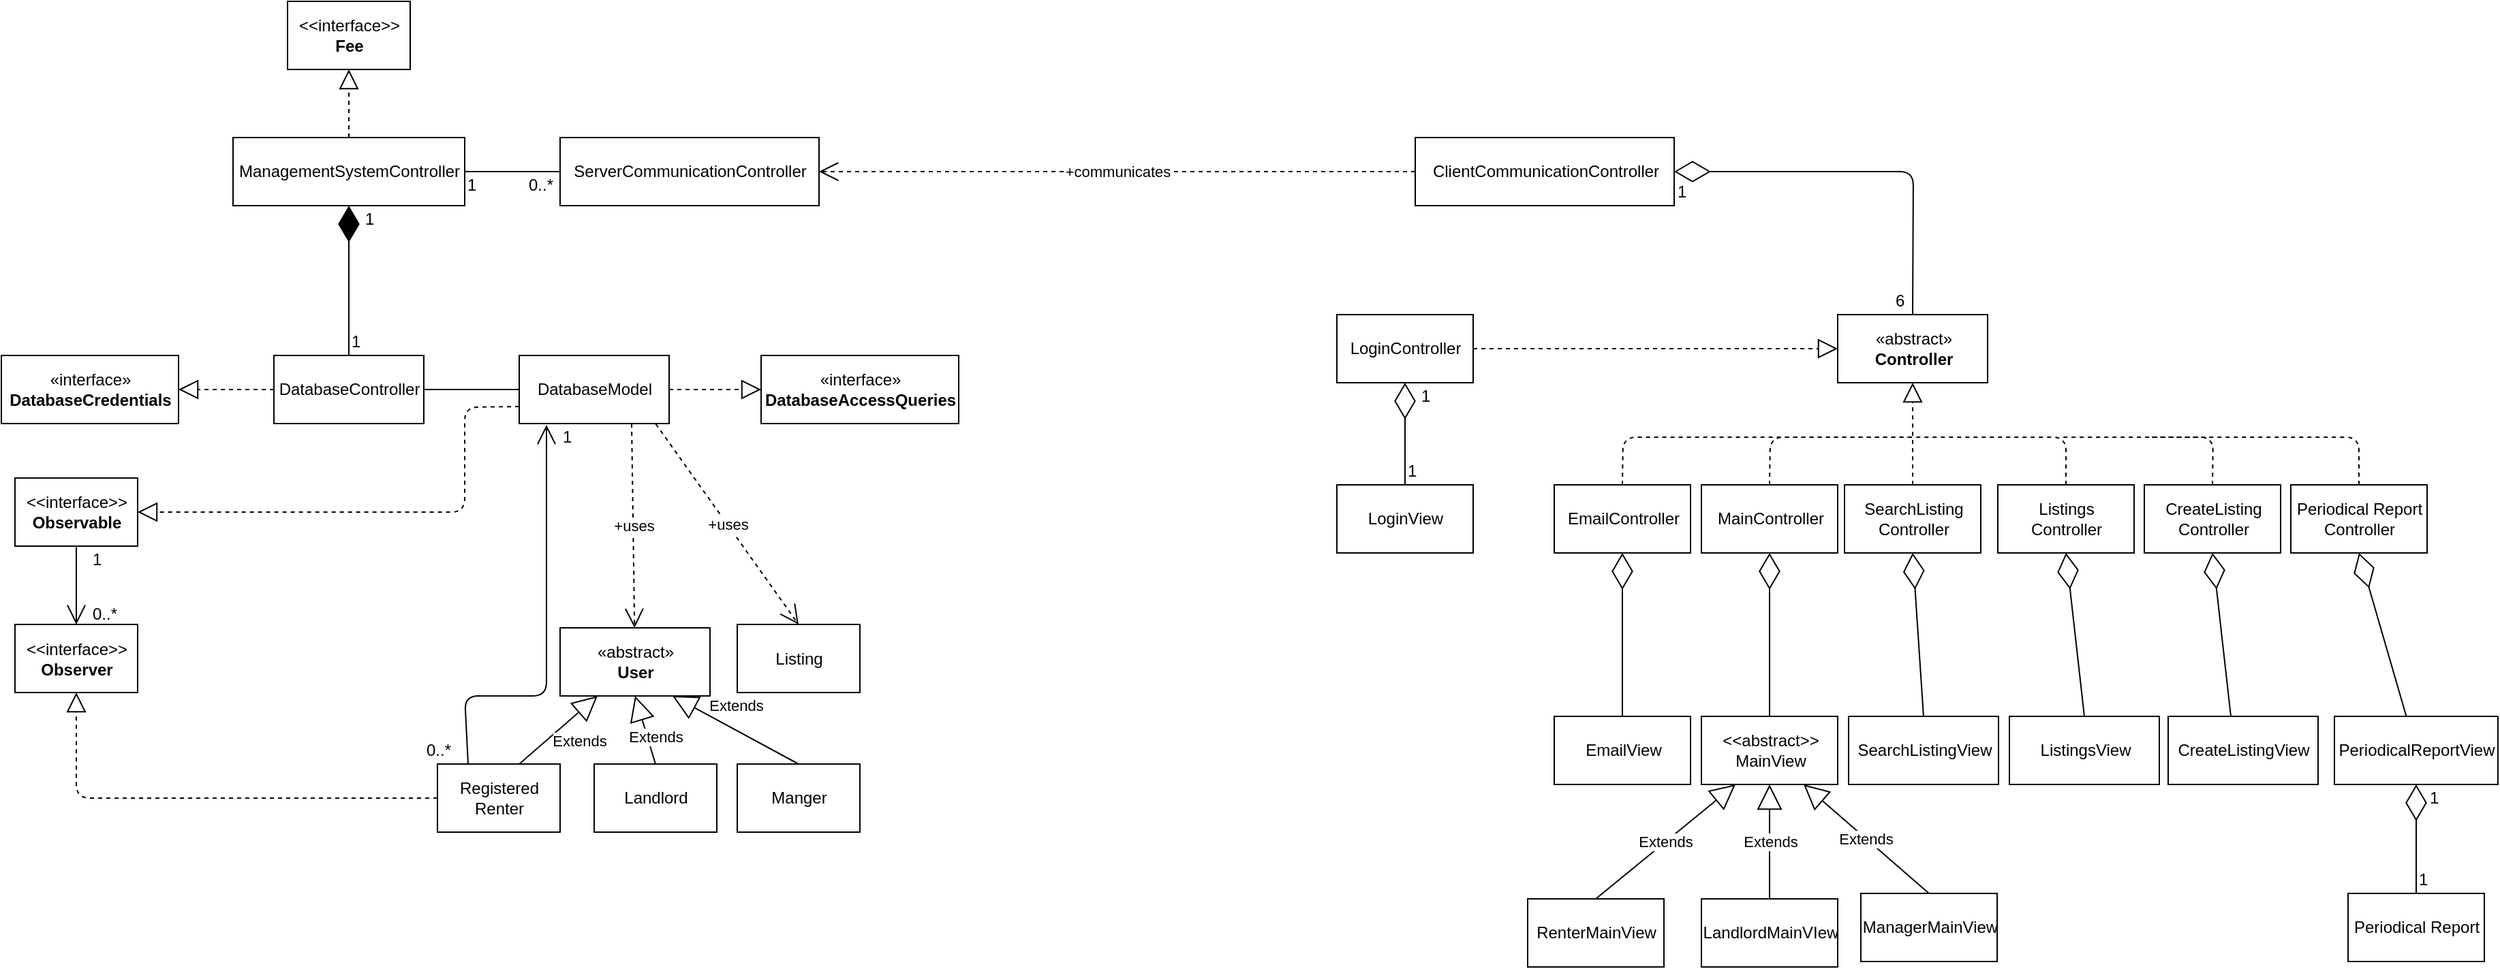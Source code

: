 <mxfile version="12.1.7" type="device" pages="1"><diagram id="gqZoYAKQzaDErdFty2Iq" name="Page-1"><mxGraphModel dx="2196" dy="784" grid="1" gridSize="10" guides="1" tooltips="1" connect="1" arrows="1" fold="1" page="1" pageScale="1" pageWidth="1100" pageHeight="850" math="0" shadow="0"><root><mxCell id="0"/><mxCell id="1" parent="0"/><mxCell id="0hAv5DXlHnvatLa24td2-13" style="edgeStyle=orthogonalEdgeStyle;rounded=0;orthogonalLoop=1;jettySize=auto;html=1;exitX=1;exitY=0.5;exitDx=0;exitDy=0;entryX=0;entryY=0.5;entryDx=0;entryDy=0;endArrow=none;endFill=0;" edge="1" parent="1" source="0hAv5DXlHnvatLa24td2-1" target="0hAv5DXlHnvatLa24td2-4"><mxGeometry relative="1" as="geometry"/></mxCell><mxCell id="0hAv5DXlHnvatLa24td2-1" value="ManagementSystemController" style="html=1;" vertex="1" parent="1"><mxGeometry x="30" y="290" width="170" height="50" as="geometry"/></mxCell><mxCell id="0hAv5DXlHnvatLa24td2-4" value="ServerCommunicationController" style="html=1;" vertex="1" parent="1"><mxGeometry x="270" y="290" width="190" height="50" as="geometry"/></mxCell><mxCell id="0hAv5DXlHnvatLa24td2-18" style="edgeStyle=orthogonalEdgeStyle;rounded=0;orthogonalLoop=1;jettySize=auto;html=1;exitX=1;exitY=0.5;exitDx=0;exitDy=0;entryX=0;entryY=0.5;entryDx=0;entryDy=0;endArrow=none;endFill=0;" edge="1" parent="1" source="0hAv5DXlHnvatLa24td2-7" target="0hAv5DXlHnvatLa24td2-17"><mxGeometry relative="1" as="geometry"/></mxCell><mxCell id="0hAv5DXlHnvatLa24td2-7" value="DatabaseController" style="html=1;" vertex="1" parent="1"><mxGeometry x="60" y="450" width="110" height="50" as="geometry"/></mxCell><mxCell id="0hAv5DXlHnvatLa24td2-9" value="«interface»&lt;br&gt;&lt;b&gt;DatabaseCredentials&lt;/b&gt;" style="html=1;" vertex="1" parent="1"><mxGeometry x="-140" y="450" width="130" height="50" as="geometry"/></mxCell><mxCell id="0hAv5DXlHnvatLa24td2-11" value="" style="endArrow=block;dashed=1;endFill=0;endSize=12;html=1;exitX=0;exitY=0.5;exitDx=0;exitDy=0;entryX=1;entryY=0.5;entryDx=0;entryDy=0;" edge="1" parent="1" source="0hAv5DXlHnvatLa24td2-7" target="0hAv5DXlHnvatLa24td2-9"><mxGeometry width="160" relative="1" as="geometry"><mxPoint x="170" y="115" as="sourcePoint"/><mxPoint x="115" y="80" as="targetPoint"/></mxGeometry></mxCell><mxCell id="0hAv5DXlHnvatLa24td2-14" value="ClientCommunicationController" style="html=1;" vertex="1" parent="1"><mxGeometry x="897.5" y="290" width="190" height="50" as="geometry"/></mxCell><mxCell id="0hAv5DXlHnvatLa24td2-15" value="" style="endArrow=diamondThin;endFill=1;endSize=24;html=1;" edge="1" parent="1" target="0hAv5DXlHnvatLa24td2-1"><mxGeometry width="160" relative="1" as="geometry"><mxPoint x="115" y="450" as="sourcePoint"/><mxPoint x="300" y="410" as="targetPoint"/></mxGeometry></mxCell><mxCell id="0hAv5DXlHnvatLa24td2-16" value="+communicates" style="endArrow=open;endSize=12;dashed=1;html=1;entryX=1;entryY=0.5;entryDx=0;entryDy=0;exitX=0;exitY=0.5;exitDx=0;exitDy=0;" edge="1" parent="1" source="0hAv5DXlHnvatLa24td2-14" target="0hAv5DXlHnvatLa24td2-4"><mxGeometry width="160" relative="1" as="geometry"><mxPoint x="400" y="430" as="sourcePoint"/><mxPoint x="560" y="430" as="targetPoint"/></mxGeometry></mxCell><mxCell id="0hAv5DXlHnvatLa24td2-17" value="DatabaseModel" style="html=1;" vertex="1" parent="1"><mxGeometry x="240" y="450" width="110" height="50" as="geometry"/></mxCell><mxCell id="0hAv5DXlHnvatLa24td2-19" value="«interface»&lt;br&gt;&lt;b&gt;DatabaseAccessQueries&lt;/b&gt;" style="html=1;" vertex="1" parent="1"><mxGeometry x="417.5" y="450" width="145" height="50" as="geometry"/></mxCell><mxCell id="0hAv5DXlHnvatLa24td2-20" value="" style="endArrow=block;dashed=1;endFill=0;endSize=12;html=1;exitX=1;exitY=0.5;exitDx=0;exitDy=0;entryX=0;entryY=0.5;entryDx=0;entryDy=0;" edge="1" parent="1" source="0hAv5DXlHnvatLa24td2-17" target="0hAv5DXlHnvatLa24td2-19"><mxGeometry width="160" relative="1" as="geometry"><mxPoint x="310" y="150" as="sourcePoint"/><mxPoint x="310" y="80" as="targetPoint"/></mxGeometry></mxCell><mxCell id="0hAv5DXlHnvatLa24td2-22" value="LoginController" style="html=1;" vertex="1" parent="1"><mxGeometry x="840" y="420" width="100" height="50" as="geometry"/></mxCell><mxCell id="0hAv5DXlHnvatLa24td2-35" value="LoginView" style="html=1;" vertex="1" parent="1"><mxGeometry x="840" y="545" width="100" height="50" as="geometry"/></mxCell><mxCell id="0hAv5DXlHnvatLa24td2-43" value="&amp;lt;&amp;lt;abstract&amp;gt;&amp;gt;&lt;br&gt;MainView" style="html=1;" vertex="1" parent="1"><mxGeometry x="1107.5" y="715" width="100" height="50" as="geometry"/></mxCell><mxCell id="0hAv5DXlHnvatLa24td2-44" value="SearchListingView" style="html=1;" vertex="1" parent="1"><mxGeometry x="1215.5" y="715" width="110" height="50" as="geometry"/></mxCell><mxCell id="0hAv5DXlHnvatLa24td2-46" value="" style="endArrow=diamondThin;endFill=0;endSize=24;html=1;entryX=0.5;entryY=1;entryDx=0;entryDy=0;exitX=0.5;exitY=0;exitDx=0;exitDy=0;" edge="1" parent="1" source="0hAv5DXlHnvatLa24td2-35" target="0hAv5DXlHnvatLa24td2-22"><mxGeometry width="160" relative="1" as="geometry"><mxPoint x="1052.5" y="555" as="sourcePoint"/><mxPoint x="1125" y="485" as="targetPoint"/></mxGeometry></mxCell><mxCell id="0hAv5DXlHnvatLa24td2-51" value="ListingsView" style="html=1;" vertex="1" parent="1"><mxGeometry x="1333.5" y="715" width="110" height="50" as="geometry"/></mxCell><mxCell id="0hAv5DXlHnvatLa24td2-53" value="EmailView" style="html=1;" vertex="1" parent="1"><mxGeometry x="999.5" y="715" width="100" height="50" as="geometry"/></mxCell><mxCell id="0hAv5DXlHnvatLa24td2-56" value="CreateListingView" style="html=1;" vertex="1" parent="1"><mxGeometry x="1450" y="715" width="110" height="50" as="geometry"/></mxCell><mxCell id="0hAv5DXlHnvatLa24td2-58" value="Listing" style="html=1;" vertex="1" parent="1"><mxGeometry x="400" y="647.5" width="90" height="50" as="geometry"/></mxCell><mxCell id="0hAv5DXlHnvatLa24td2-65" value="«abstract»&lt;br&gt;&lt;b&gt;User&lt;/b&gt;" style="html=1;" vertex="1" parent="1"><mxGeometry x="270" y="650" width="110" height="50" as="geometry"/></mxCell><mxCell id="0hAv5DXlHnvatLa24td2-68" value="Landlord" style="html=1;" vertex="1" parent="1"><mxGeometry x="295" y="750" width="90" height="50" as="geometry"/></mxCell><mxCell id="0hAv5DXlHnvatLa24td2-70" value="Manger" style="html=1;" vertex="1" parent="1"><mxGeometry x="400" y="750" width="90" height="50" as="geometry"/></mxCell><mxCell id="0hAv5DXlHnvatLa24td2-72" value="Registered&lt;br&gt;Renter" style="html=1;" vertex="1" parent="1"><mxGeometry x="180" y="750" width="90" height="50" as="geometry"/></mxCell><mxCell id="0hAv5DXlHnvatLa24td2-74" value="PeriodicalReportView" style="html=1;" vertex="1" parent="1"><mxGeometry x="1572" y="715" width="120" height="50" as="geometry"/></mxCell><mxCell id="0hAv5DXlHnvatLa24td2-76" value="RenterMainView" style="html=1;" vertex="1" parent="1"><mxGeometry x="980" y="849" width="100" height="50" as="geometry"/></mxCell><mxCell id="0hAv5DXlHnvatLa24td2-77" value="Extends" style="endArrow=block;endSize=16;endFill=0;html=1;entryX=0.25;entryY=1;entryDx=0;entryDy=0;exitX=0.5;exitY=0;exitDx=0;exitDy=0;" edge="1" parent="1" source="0hAv5DXlHnvatLa24td2-76" target="0hAv5DXlHnvatLa24td2-43"><mxGeometry width="160" relative="1" as="geometry"><mxPoint x="994.5" y="580" as="sourcePoint"/><mxPoint x="1112" y="525" as="targetPoint"/></mxGeometry></mxCell><mxCell id="0hAv5DXlHnvatLa24td2-78" value="LandlordMainVIew" style="html=1;" vertex="1" parent="1"><mxGeometry x="1107.5" y="849" width="100" height="50" as="geometry"/></mxCell><mxCell id="0hAv5DXlHnvatLa24td2-79" value="Extends" style="endArrow=block;endSize=16;endFill=0;html=1;entryX=0.5;entryY=1;entryDx=0;entryDy=0;exitX=0.5;exitY=0;exitDx=0;exitDy=0;" edge="1" parent="1" source="0hAv5DXlHnvatLa24td2-78" target="0hAv5DXlHnvatLa24td2-43"><mxGeometry width="160" relative="1" as="geometry"><mxPoint x="1017" y="970.0" as="sourcePoint"/><mxPoint x="1094.5" y="895.0" as="targetPoint"/></mxGeometry></mxCell><mxCell id="0hAv5DXlHnvatLa24td2-80" value="ManagerMainView" style="html=1;" vertex="1" parent="1"><mxGeometry x="1224.5" y="845" width="100" height="50" as="geometry"/></mxCell><mxCell id="0hAv5DXlHnvatLa24td2-81" value="Extends" style="endArrow=block;endSize=16;endFill=0;html=1;entryX=0.75;entryY=1;entryDx=0;entryDy=0;exitX=0.5;exitY=0;exitDx=0;exitDy=0;" edge="1" parent="1" source="0hAv5DXlHnvatLa24td2-80" target="0hAv5DXlHnvatLa24td2-43"><mxGeometry width="160" relative="1" as="geometry"><mxPoint x="1119.5" y="970.0" as="sourcePoint"/><mxPoint x="1119.5" y="895.0" as="targetPoint"/></mxGeometry></mxCell><mxCell id="0hAv5DXlHnvatLa24td2-95" value="«abstract»&lt;br&gt;&lt;b&gt;Controller&lt;/b&gt;" style="html=1;" vertex="1" parent="1"><mxGeometry x="1207.5" y="420" width="110" height="50" as="geometry"/></mxCell><mxCell id="0hAv5DXlHnvatLa24td2-96" value="" style="endArrow=diamondThin;endFill=0;endSize=24;html=1;entryX=1;entryY=0.5;entryDx=0;entryDy=0;exitX=0.5;exitY=0;exitDx=0;exitDy=0;" edge="1" parent="1" source="0hAv5DXlHnvatLa24td2-95" target="0hAv5DXlHnvatLa24td2-14"><mxGeometry width="160" relative="1" as="geometry"><mxPoint x="1160" y="410" as="sourcePoint"/><mxPoint x="955" y="350" as="targetPoint"/><Array as="points"><mxPoint x="1263" y="315"/></Array></mxGeometry></mxCell><mxCell id="0hAv5DXlHnvatLa24td2-97" value="" style="endArrow=block;dashed=1;endFill=0;endSize=12;html=1;entryX=0;entryY=0.5;entryDx=0;entryDy=0;exitX=1;exitY=0.5;exitDx=0;exitDy=0;" edge="1" parent="1" source="0hAv5DXlHnvatLa24td2-22" target="0hAv5DXlHnvatLa24td2-95"><mxGeometry width="160" relative="1" as="geometry"><mxPoint x="1000" y="622.5" as="sourcePoint"/><mxPoint x="1175" y="495.0" as="targetPoint"/></mxGeometry></mxCell><mxCell id="0hAv5DXlHnvatLa24td2-98" value="EmailController" style="html=1;" vertex="1" parent="1"><mxGeometry x="999.5" y="545" width="100" height="50" as="geometry"/></mxCell><mxCell id="0hAv5DXlHnvatLa24td2-99" value="MainController" style="html=1;" vertex="1" parent="1"><mxGeometry x="1107.5" y="545" width="100" height="50" as="geometry"/></mxCell><mxCell id="0hAv5DXlHnvatLa24td2-100" value="SearchListing&lt;br&gt;Controller" style="html=1;" vertex="1" parent="1"><mxGeometry x="1212.5" y="545" width="100" height="50" as="geometry"/></mxCell><mxCell id="0hAv5DXlHnvatLa24td2-101" value="Listings&lt;br&gt;Controller" style="html=1;" vertex="1" parent="1"><mxGeometry x="1325" y="545" width="100" height="50" as="geometry"/></mxCell><mxCell id="0hAv5DXlHnvatLa24td2-102" value="CreateListing&lt;br&gt;Controller" style="html=1;" vertex="1" parent="1"><mxGeometry x="1432.5" y="545" width="100" height="50" as="geometry"/></mxCell><mxCell id="0hAv5DXlHnvatLa24td2-104" value="" style="endArrow=none;dashed=1;endFill=0;endSize=12;html=1;exitX=0.5;exitY=0;exitDx=0;exitDy=0;" edge="1" parent="1" source="0hAv5DXlHnvatLa24td2-98"><mxGeometry width="160" relative="1" as="geometry"><mxPoint x="950" y="455.0" as="sourcePoint"/><mxPoint x="1263" y="510" as="targetPoint"/><Array as="points"><mxPoint x="1050" y="510"/></Array></mxGeometry></mxCell><mxCell id="0hAv5DXlHnvatLa24td2-105" value="" style="endArrow=none;dashed=1;endFill=0;endSize=12;html=1;exitX=0.5;exitY=0;exitDx=0;exitDy=0;" edge="1" parent="1" source="0hAv5DXlHnvatLa24td2-99"><mxGeometry width="160" relative="1" as="geometry"><mxPoint x="1059.5" y="555.0" as="sourcePoint"/><mxPoint x="1260" y="510" as="targetPoint"/><Array as="points"><mxPoint x="1158" y="510"/></Array></mxGeometry></mxCell><mxCell id="0hAv5DXlHnvatLa24td2-106" value="" style="endArrow=block;dashed=1;endFill=0;endSize=12;html=1;exitX=0.5;exitY=0;exitDx=0;exitDy=0;entryX=0.5;entryY=1;entryDx=0;entryDy=0;" edge="1" parent="1" source="0hAv5DXlHnvatLa24td2-100" target="0hAv5DXlHnvatLa24td2-95"><mxGeometry width="160" relative="1" as="geometry"><mxPoint x="1170" y="555.0" as="sourcePoint"/><mxPoint x="1228" y="478" as="targetPoint"/></mxGeometry></mxCell><mxCell id="0hAv5DXlHnvatLa24td2-115" value="&amp;lt;&amp;lt;interface&amp;gt;&amp;gt;&lt;br&gt;&lt;b&gt;Observer&lt;/b&gt;" style="html=1;" vertex="1" parent="1"><mxGeometry x="-130" y="647.5" width="90" height="50" as="geometry"/></mxCell><mxCell id="0hAv5DXlHnvatLa24td2-120" value="+uses" style="endArrow=open;endSize=12;dashed=1;html=1;exitX=0.75;exitY=1;exitDx=0;exitDy=0;" edge="1" parent="1" source="0hAv5DXlHnvatLa24td2-17" target="0hAv5DXlHnvatLa24td2-65"><mxGeometry width="160" relative="1" as="geometry"><mxPoint x="320" y="595" as="sourcePoint"/><mxPoint x="570" y="670" as="targetPoint"/></mxGeometry></mxCell><mxCell id="0hAv5DXlHnvatLa24td2-121" value="+uses" style="endArrow=open;endSize=12;dashed=1;html=1;exitX=0.911;exitY=1.006;exitDx=0;exitDy=0;entryX=0.5;entryY=0;entryDx=0;entryDy=0;exitPerimeter=0;" edge="1" parent="1" source="0hAv5DXlHnvatLa24td2-17" target="0hAv5DXlHnvatLa24td2-58"><mxGeometry width="160" relative="1" as="geometry"><mxPoint x="445" y="595" as="sourcePoint"/><mxPoint x="384.219" y="660" as="targetPoint"/></mxGeometry></mxCell><mxCell id="0hAv5DXlHnvatLa24td2-123" value="1" style="text;html=1;resizable=0;points=[];autosize=1;align=left;verticalAlign=top;spacingTop=-4;" vertex="1" parent="1"><mxGeometry x="-75" y="590" width="20" height="20" as="geometry"/></mxCell><mxCell id="0hAv5DXlHnvatLa24td2-124" value="0..*" style="text;html=1;resizable=0;points=[];autosize=1;align=left;verticalAlign=top;spacingTop=-4;" vertex="1" parent="1"><mxGeometry x="-75" y="630" width="30" height="20" as="geometry"/></mxCell><mxCell id="0hAv5DXlHnvatLa24td2-125" value="" style="endArrow=block;dashed=1;endFill=0;endSize=12;html=1;entryX=0.5;entryY=1;entryDx=0;entryDy=0;exitX=0;exitY=0.5;exitDx=0;exitDy=0;" edge="1" parent="1" source="0hAv5DXlHnvatLa24td2-72" target="0hAv5DXlHnvatLa24td2-115"><mxGeometry width="160" relative="1" as="geometry"><mxPoint x="-150" y="820" as="sourcePoint"/><mxPoint x="10" y="820" as="targetPoint"/><Array as="points"><mxPoint x="-85" y="775"/></Array></mxGeometry></mxCell><mxCell id="0hAv5DXlHnvatLa24td2-126" value="&amp;lt;&amp;lt;interface&amp;gt;&amp;gt;&lt;br&gt;&lt;b&gt;Observable&lt;/b&gt;" style="html=1;" vertex="1" parent="1"><mxGeometry x="-130" y="540" width="90" height="50" as="geometry"/></mxCell><mxCell id="0hAv5DXlHnvatLa24td2-127" value="" style="endArrow=open;endFill=1;endSize=12;html=1;exitX=0.5;exitY=1;exitDx=0;exitDy=0;" edge="1" parent="1" source="0hAv5DXlHnvatLa24td2-126" target="0hAv5DXlHnvatLa24td2-115"><mxGeometry width="160" relative="1" as="geometry"><mxPoint x="-220" y="770" as="sourcePoint"/><mxPoint x="-10" y="660" as="targetPoint"/></mxGeometry></mxCell><mxCell id="0hAv5DXlHnvatLa24td2-128" value="" style="endArrow=block;dashed=1;endFill=0;endSize=12;html=1;entryX=1;entryY=0.5;entryDx=0;entryDy=0;exitX=0;exitY=0.75;exitDx=0;exitDy=0;" edge="1" parent="1" source="0hAv5DXlHnvatLa24td2-17" target="0hAv5DXlHnvatLa24td2-126"><mxGeometry width="160" relative="1" as="geometry"><mxPoint x="230" y="895" as="sourcePoint"/><mxPoint x="-75" y="707.5" as="targetPoint"/><Array as="points"><mxPoint x="200" y="488"/><mxPoint x="200" y="565"/><mxPoint x="60" y="565"/></Array></mxGeometry></mxCell><mxCell id="0hAv5DXlHnvatLa24td2-129" value="" style="endArrow=open;endFill=1;endSize=12;html=1;exitX=0.25;exitY=0;exitDx=0;exitDy=0;" edge="1" parent="1" source="0hAv5DXlHnvatLa24td2-72"><mxGeometry width="160" relative="1" as="geometry"><mxPoint x="-75" y="600" as="sourcePoint"/><mxPoint x="260" y="501" as="targetPoint"/><Array as="points"><mxPoint x="200" y="700"/><mxPoint x="260" y="700"/></Array></mxGeometry></mxCell><mxCell id="0hAv5DXlHnvatLa24td2-130" value="0..*" style="text;html=1;resizable=0;points=[];autosize=1;align=left;verticalAlign=top;spacingTop=-4;" vertex="1" parent="1"><mxGeometry x="170" y="730" width="30" height="20" as="geometry"/></mxCell><mxCell id="0hAv5DXlHnvatLa24td2-131" value="1" style="text;html=1;resizable=0;points=[];autosize=1;align=left;verticalAlign=top;spacingTop=-4;" vertex="1" parent="1"><mxGeometry x="270" y="500" width="20" height="20" as="geometry"/></mxCell><mxCell id="0hAv5DXlHnvatLa24td2-136" value="1" style="text;html=1;resizable=0;points=[];autosize=1;align=left;verticalAlign=top;spacingTop=-4;" vertex="1" parent="1"><mxGeometry x="125" y="340" width="20" height="20" as="geometry"/></mxCell><mxCell id="0hAv5DXlHnvatLa24td2-137" value="1" style="text;html=1;resizable=0;points=[];autosize=1;align=left;verticalAlign=top;spacingTop=-4;" vertex="1" parent="1"><mxGeometry x="115" y="430" width="20" height="20" as="geometry"/></mxCell><mxCell id="0hAv5DXlHnvatLa24td2-138" value="1" style="text;html=1;resizable=0;points=[];autosize=1;align=left;verticalAlign=top;spacingTop=-4;" vertex="1" parent="1"><mxGeometry x="200" y="315" width="20" height="20" as="geometry"/></mxCell><mxCell id="0hAv5DXlHnvatLa24td2-139" value="0..*" style="text;html=1;resizable=0;points=[];autosize=1;align=left;verticalAlign=top;spacingTop=-4;" vertex="1" parent="1"><mxGeometry x="245" y="315" width="30" height="20" as="geometry"/></mxCell><mxCell id="0hAv5DXlHnvatLa24td2-140" value="1" style="text;html=1;resizable=0;points=[];autosize=1;align=left;verticalAlign=top;spacingTop=-4;" vertex="1" parent="1"><mxGeometry x="1087.5" y="320" width="20" height="20" as="geometry"/></mxCell><mxCell id="0hAv5DXlHnvatLa24td2-141" value="6" style="text;html=1;resizable=0;points=[];autosize=1;align=left;verticalAlign=top;spacingTop=-4;" vertex="1" parent="1"><mxGeometry x="1247.5" y="400" width="20" height="20" as="geometry"/></mxCell><mxCell id="0hAv5DXlHnvatLa24td2-143" value="1" style="text;html=1;resizable=0;points=[];autosize=1;align=left;verticalAlign=top;spacingTop=-4;" vertex="1" parent="1"><mxGeometry x="900" y="470" width="20" height="20" as="geometry"/></mxCell><mxCell id="0hAv5DXlHnvatLa24td2-144" value="1" style="text;html=1;resizable=0;points=[];autosize=1;align=left;verticalAlign=top;spacingTop=-4;" vertex="1" parent="1"><mxGeometry x="890" y="525" width="20" height="20" as="geometry"/></mxCell><mxCell id="0hAv5DXlHnvatLa24td2-155" value="" style="endArrow=diamondThin;endFill=0;endSize=24;html=1;entryX=0.5;entryY=1;entryDx=0;entryDy=0;exitX=0.5;exitY=0;exitDx=0;exitDy=0;" edge="1" parent="1" source="0hAv5DXlHnvatLa24td2-156" target="0hAv5DXlHnvatLa24td2-74"><mxGeometry width="160" relative="1" as="geometry"><mxPoint x="1607" y="940" as="sourcePoint"/><mxPoint x="1444" y="882.5" as="targetPoint"/></mxGeometry></mxCell><mxCell id="0hAv5DXlHnvatLa24td2-156" value="Periodical Report" style="html=1;" vertex="1" parent="1"><mxGeometry x="1582" y="845" width="100" height="50" as="geometry"/></mxCell><mxCell id="0hAv5DXlHnvatLa24td2-162" value="Extends" style="endArrow=block;endSize=16;endFill=0;html=1;entryX=0.25;entryY=1;entryDx=0;entryDy=0;" edge="1" parent="1" target="0hAv5DXlHnvatLa24td2-65"><mxGeometry x="0.16" y="-16" width="160" relative="1" as="geometry"><mxPoint x="240" y="750" as="sourcePoint"/><mxPoint x="211" y="784.0" as="targetPoint"/><mxPoint as="offset"/></mxGeometry></mxCell><mxCell id="0hAv5DXlHnvatLa24td2-163" value="Extends" style="endArrow=block;endSize=16;endFill=0;html=1;entryX=0.5;entryY=1;entryDx=0;entryDy=0;exitX=0.5;exitY=0;exitDx=0;exitDy=0;" edge="1" parent="1" source="0hAv5DXlHnvatLa24td2-68" target="0hAv5DXlHnvatLa24td2-65"><mxGeometry x="-0.266" y="-6" width="160" relative="1" as="geometry"><mxPoint x="250" y="760" as="sourcePoint"/><mxPoint x="307.5" y="710" as="targetPoint"/><mxPoint as="offset"/></mxGeometry></mxCell><mxCell id="0hAv5DXlHnvatLa24td2-164" value="Extends" style="endArrow=block;endSize=16;endFill=0;html=1;entryX=0.75;entryY=1;entryDx=0;entryDy=0;exitX=0.5;exitY=0;exitDx=0;exitDy=0;" edge="1" parent="1" source="0hAv5DXlHnvatLa24td2-70" target="0hAv5DXlHnvatLa24td2-65"><mxGeometry x="0.16" y="-16" width="160" relative="1" as="geometry"><mxPoint x="350" y="760" as="sourcePoint"/><mxPoint x="335" y="710" as="targetPoint"/><mxPoint as="offset"/></mxGeometry></mxCell><mxCell id="0hAv5DXlHnvatLa24td2-165" value="Periodical Report&lt;br&gt;Controller" style="html=1;" vertex="1" parent="1"><mxGeometry x="1540" y="545" width="100" height="50" as="geometry"/></mxCell><mxCell id="0hAv5DXlHnvatLa24td2-169" value="" style="endArrow=none;dashed=1;endFill=0;endSize=12;html=1;exitX=0.5;exitY=0;exitDx=0;exitDy=0;" edge="1" parent="1" source="0hAv5DXlHnvatLa24td2-101"><mxGeometry width="160" relative="1" as="geometry"><mxPoint x="1167.5" y="555" as="sourcePoint"/><mxPoint x="1260" y="510" as="targetPoint"/><Array as="points"><mxPoint x="1375" y="510"/></Array></mxGeometry></mxCell><mxCell id="0hAv5DXlHnvatLa24td2-170" value="" style="endArrow=none;dashed=1;endFill=0;endSize=12;html=1;exitX=0.5;exitY=0;exitDx=0;exitDy=0;" edge="1" parent="1" source="0hAv5DXlHnvatLa24td2-102"><mxGeometry width="160" relative="1" as="geometry"><mxPoint x="1450" y="545" as="sourcePoint"/><mxPoint x="1370" y="510" as="targetPoint"/><Array as="points"><mxPoint x="1483" y="510"/></Array></mxGeometry></mxCell><mxCell id="0hAv5DXlHnvatLa24td2-171" value="" style="endArrow=none;dashed=1;endFill=0;endSize=12;html=1;exitX=0.5;exitY=0;exitDx=0;exitDy=0;" edge="1" parent="1" source="0hAv5DXlHnvatLa24td2-165"><mxGeometry width="160" relative="1" as="geometry"><mxPoint x="1549.5" y="545" as="sourcePoint"/><mxPoint x="1437" y="510" as="targetPoint"/><Array as="points"><mxPoint x="1590" y="510"/></Array></mxGeometry></mxCell><mxCell id="0hAv5DXlHnvatLa24td2-177" value="" style="endArrow=diamondThin;endFill=0;endSize=24;html=1;entryX=0.5;entryY=1;entryDx=0;entryDy=0;exitX=0.5;exitY=0;exitDx=0;exitDy=0;" edge="1" parent="1" source="0hAv5DXlHnvatLa24td2-53" target="0hAv5DXlHnvatLa24td2-98"><mxGeometry width="160" relative="1" as="geometry"><mxPoint x="1000" y="690" as="sourcePoint"/><mxPoint x="1160" y="690" as="targetPoint"/></mxGeometry></mxCell><mxCell id="0hAv5DXlHnvatLa24td2-178" value="" style="endArrow=diamondThin;endFill=0;endSize=24;html=1;entryX=0.5;entryY=1;entryDx=0;entryDy=0;exitX=0.5;exitY=0;exitDx=0;exitDy=0;" edge="1" parent="1" source="0hAv5DXlHnvatLa24td2-43" target="0hAv5DXlHnvatLa24td2-99"><mxGeometry width="160" relative="1" as="geometry"><mxPoint x="1059.5" y="725.0" as="sourcePoint"/><mxPoint x="1059.5" y="605.0" as="targetPoint"/></mxGeometry></mxCell><mxCell id="0hAv5DXlHnvatLa24td2-180" value="" style="endArrow=diamondThin;endFill=0;endSize=24;html=1;exitX=0.5;exitY=0;exitDx=0;exitDy=0;entryX=0.5;entryY=1;entryDx=0;entryDy=0;" edge="1" parent="1" source="0hAv5DXlHnvatLa24td2-44" target="0hAv5DXlHnvatLa24td2-100"><mxGeometry width="160" relative="1" as="geometry"><mxPoint x="1260" y="720" as="sourcePoint"/><mxPoint x="1340" y="640" as="targetPoint"/></mxGeometry></mxCell><mxCell id="0hAv5DXlHnvatLa24td2-184" value="" style="endArrow=diamondThin;endFill=0;endSize=24;html=1;exitX=0.5;exitY=0;exitDx=0;exitDy=0;entryX=0.5;entryY=1;entryDx=0;entryDy=0;" edge="1" parent="1" source="0hAv5DXlHnvatLa24td2-51" target="0hAv5DXlHnvatLa24td2-101"><mxGeometry width="160" relative="1" as="geometry"><mxPoint x="1280.5" y="725.0" as="sourcePoint"/><mxPoint x="1272.5" y="605.0" as="targetPoint"/></mxGeometry></mxCell><mxCell id="0hAv5DXlHnvatLa24td2-185" value="" style="endArrow=diamondThin;endFill=0;endSize=24;html=1;exitX=0.5;exitY=0;exitDx=0;exitDy=0;entryX=0.5;entryY=1;entryDx=0;entryDy=0;" edge="1" parent="1"><mxGeometry width="160" relative="1" as="geometry"><mxPoint x="1496" y="715.0" as="sourcePoint"/><mxPoint x="1482.5" y="595.0" as="targetPoint"/></mxGeometry></mxCell><mxCell id="0hAv5DXlHnvatLa24td2-186" value="" style="endArrow=diamondThin;endFill=0;endSize=24;html=1;entryX=0.5;entryY=1;entryDx=0;entryDy=0;" edge="1" parent="1" source="0hAv5DXlHnvatLa24td2-74"><mxGeometry width="160" relative="1" as="geometry"><mxPoint x="1603.5" y="715.0" as="sourcePoint"/><mxPoint x="1590" y="595.0" as="targetPoint"/></mxGeometry></mxCell><mxCell id="0hAv5DXlHnvatLa24td2-187" value="1" style="text;html=1;resizable=0;points=[];autosize=1;align=left;verticalAlign=top;spacingTop=-4;" vertex="1" parent="1"><mxGeometry x="1639.5" y="765" width="20" height="20" as="geometry"/></mxCell><mxCell id="0hAv5DXlHnvatLa24td2-188" value="1" style="text;html=1;resizable=0;points=[];autosize=1;align=left;verticalAlign=top;spacingTop=-4;" vertex="1" parent="1"><mxGeometry x="1632" y="825" width="20" height="20" as="geometry"/></mxCell><mxCell id="0hAv5DXlHnvatLa24td2-191" value="&amp;lt;&amp;lt;interface&amp;gt;&amp;gt;&lt;br&gt;&lt;b&gt;Fee&lt;/b&gt;" style="html=1;" vertex="1" parent="1"><mxGeometry x="70" y="190" width="90" height="50" as="geometry"/></mxCell><mxCell id="0hAv5DXlHnvatLa24td2-193" value="" style="endArrow=block;dashed=1;endFill=0;endSize=12;html=1;entryX=0.5;entryY=1;entryDx=0;entryDy=0;" edge="1" parent="1" source="0hAv5DXlHnvatLa24td2-1" target="0hAv5DXlHnvatLa24td2-191"><mxGeometry width="160" relative="1" as="geometry"><mxPoint x="360" y="485.0" as="sourcePoint"/><mxPoint x="427.5" y="485.0" as="targetPoint"/></mxGeometry></mxCell></root></mxGraphModel></diagram></mxfile>